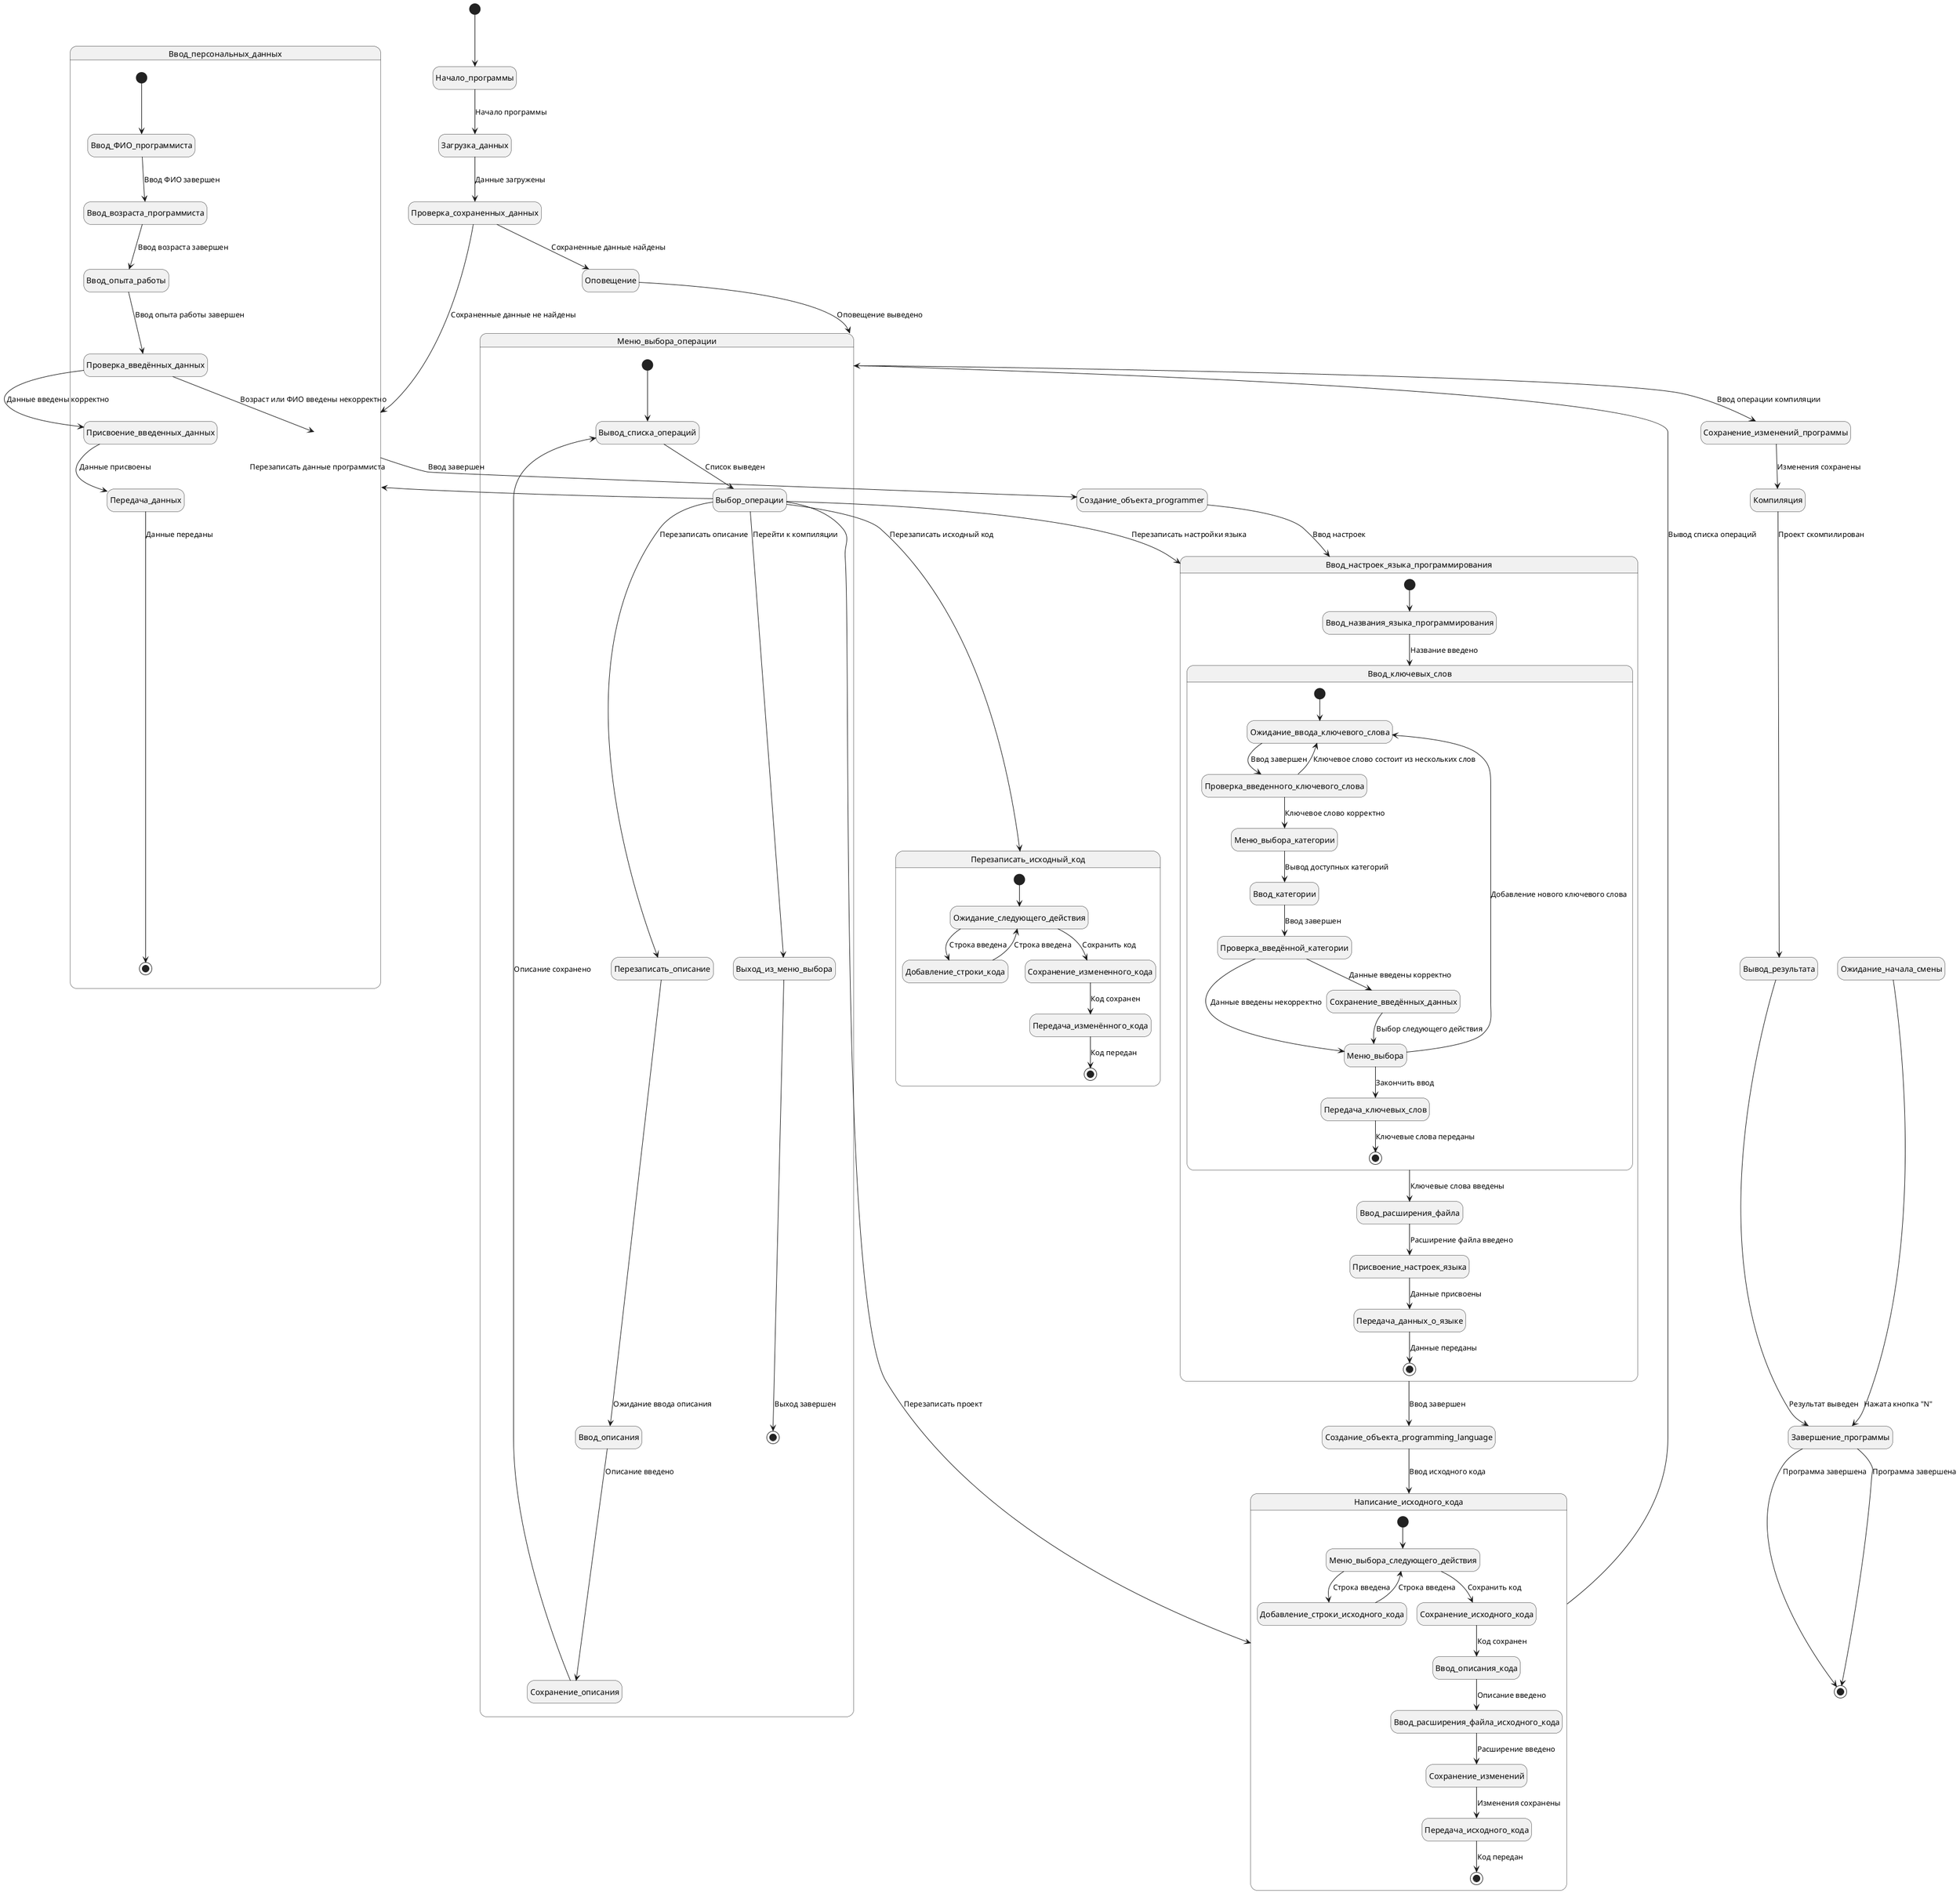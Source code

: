 @startuml
hide empty description

[*] --> Начало_программы

Начало_программы --> Загрузка_данных: Начало программы
Загрузка_данных --> Проверка_сохраненных_данных: Данные загружены
Проверка_сохраненных_данных --> Оповещение: Сохраненные данные найдены
Проверка_сохраненных_данных --> Ввод_персональных_данных: Сохраненные данные не найдены
Оповещение --> Меню_выбора_операции: Оповещение выведено
Ввод_персональных_данных --> Создание_объекта_programmer: Ввод завершен
Создание_объекта_programmer --> Ввод_настроек_языка_программирования: Ввод настроек
Ввод_настроек_языка_программирования --> Создание_объекта_programming_language: Ввод завершен
Создание_объекта_programming_language --> Написание_исходного_кода: Ввод исходного кода
Написание_исходного_кода --> Меню_выбора_операции: Вывод списка операций
Меню_выбора_операции --> Сохранение_изменений_программы : Ввод операции компиляции
Сохранение_изменений_программы --> Компиляция : Изменения сохранены
Компиляция --> Вывод_результата : Проект скомпилирован
Вывод_результата --> Завершение_программы : Результат выведен
Завершение_программы --> [*] : Программа завершена

state Ввод_персональных_данных {
 [*] --> Ввод_ФИО_программиста

 Ввод_ФИО_программиста --> Ввод_возраста_программиста: Ввод ФИО завершен
 Ввод_возраста_программиста --> Ввод_опыта_работы: Ввод возраста завершен
 Ввод_опыта_работы --> Проверка_введённых_данных: Ввод опыта работы завершен
 Проверка_введённых_данных --> Ввод_персональных_данных: Возраст или ФИО введены некорректно
 Проверка_введённых_данных --> Присвоение_введенных_данных: Данные введены корректно
 Присвоение_введенных_данных --> Передача_данных: Данные присвоены
 Передача_данных --> [*]: Данные переданы
}

state Ввод_настроек_языка_программирования {
 [*] --> Ввод_названия_языка_программирования

 Ввод_названия_языка_программирования --> Ввод_ключевых_слов: Название введено
 Ввод_ключевых_слов --> Ввод_расширения_файла: Ключевые слова введены
 Ввод_расширения_файла --> Присвоение_настроек_языка: Расширение файла введено
 Присвоение_настроек_языка --> Передача_данных_о_языке: Данные присвоены
 Передача_данных_о_языке --> [*]: Данные переданы
}

state Ввод_ключевых_слов {
 [*] --> Ожидание_ввода_ключевого_слова

 Ожидание_ввода_ключевого_слова --> Проверка_введенного_ключевого_слова: Ввод завершен
 Проверка_введенного_ключевого_слова --> Ожидание_ввода_ключевого_слова: Ключевое слово состоит из нескольких слов
 Проверка_введенного_ключевого_слова --> Меню_выбора_категории: Ключевое слово корректно
 Меню_выбора_категории --> Ввод_категории: Вывод доступных категорий
 Ввод_категории --> Проверка_введённой_категории: Ввод завершен
 Проверка_введённой_категории --> Меню_выбора: Данные введены некорректно
 Проверка_введённой_категории --> Сохранение_введённых_данных: Данные введены корректно
 Сохранение_введённых_данных --> Меню_выбора: Выбор следующего действия
 Меню_выбора --> Ожидание_ввода_ключевого_слова: Добавление нового ключевого слова
 Меню_выбора --> Передача_ключевых_слов: Закончить ввод
 Передача_ключевых_слов --> [*]: Ключевые слова переданы
}

state Написание_исходного_кода {
 [*] --> Меню_выбора_следующего_действия

 Меню_выбора_следующего_действия --> Добавление_строки_исходного_кода : Строка введена
 Меню_выбора_следующего_действия --> Сохранение_исходного_кода : Сохранить код
 Добавление_строки_исходного_кода --> Меню_выбора_следующего_действия : Строка введена
 Сохранение_исходного_кода --> Ввод_описания_кода : Код сохранен
 Ввод_описания_кода --> Ввод_расширения_файла_исходного_кода : Описание введено
 Ввод_расширения_файла_исходного_кода --> Сохранение_изменений : Расширение введено
 Сохранение_изменений --> Передача_исходного_кода : Изменения сохранены
 Передача_исходного_кода --> [*] : Код передан
}

state Перезаписать_исходный_код {
 [*] --> Ожидание_следующего_действия

 Ожидание_следующего_действия --> Добавление_строки_кода : Строка введена
 Ожидание_следующего_действия --> Сохранение_измененного_кода : Сохранить код
 Добавление_строки_кода --> Ожидание_следующего_действия : Строка введена
 Сохранение_измененного_кода --> Передача_изменённого_кода : Код сохранен
 Передача_изменённого_кода --> [*] : Код передан
}

state Меню_выбора_операции {
 [*] --> Вывод_списка_операций

 Вывод_списка_операций --> Выбор_операции : Список выведен
 Выбор_операции --> Написание_исходного_кода : Перезаписать проект
 Выбор_операции --> Перезаписать_исходный_код : Перезаписать исходный код
 Выбор_операции --> Перезаписать_описание : Перезаписать описание
 Выбор_операции --> Ввод_персональных_данных : Перезаписать данные программиста
 Выбор_операции --> Ввод_настроек_языка_программирования : Перезаписать настройки языка
 Выбор_операции --> Выход_из_меню_выбора : Перейти к компиляции
 Перезаписать_описание --> Ввод_описания : Ожидание ввода описания
 Ввод_описания --> Сохранение_описания : Описание введено
 Сохранение_описания --> Вывод_списка_операций : Описание сохранено
 Выход_из_меню_выбора --> [*] : Выход завершен
}

Ожидание_начала_смены --> Завершение_программы: Нажата кнопка "N"
Завершение_программы --> [*]: Программа завершена
@enduml